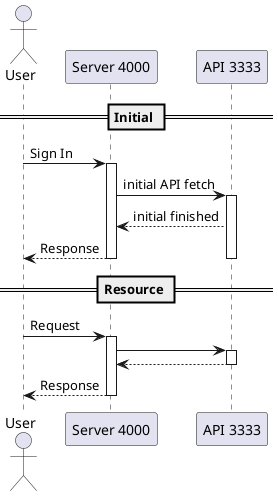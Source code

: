 @startuml sequence

actor User

== Initial ==

User -> "Server 4000": Sign In
activate "Server 4000"
"Server 4000" -> "API 3333": initial API fetch
activate "API 3333"
"Server 4000" <-- "API 3333": initial finished
User <-- "Server 4000": Response
deactivate "API 3333"
deactivate "Server 4000"

== Resource ==

User -> "Server 4000": Request
activate "Server 4000"
"Server 4000" -> "API 3333":
activate "API 3333"
"Server 4000" <-- "API 3333":
deactivate "API 3333"
User <-- "Server 4000": Response
deactivate "Server 4000"

@enduml